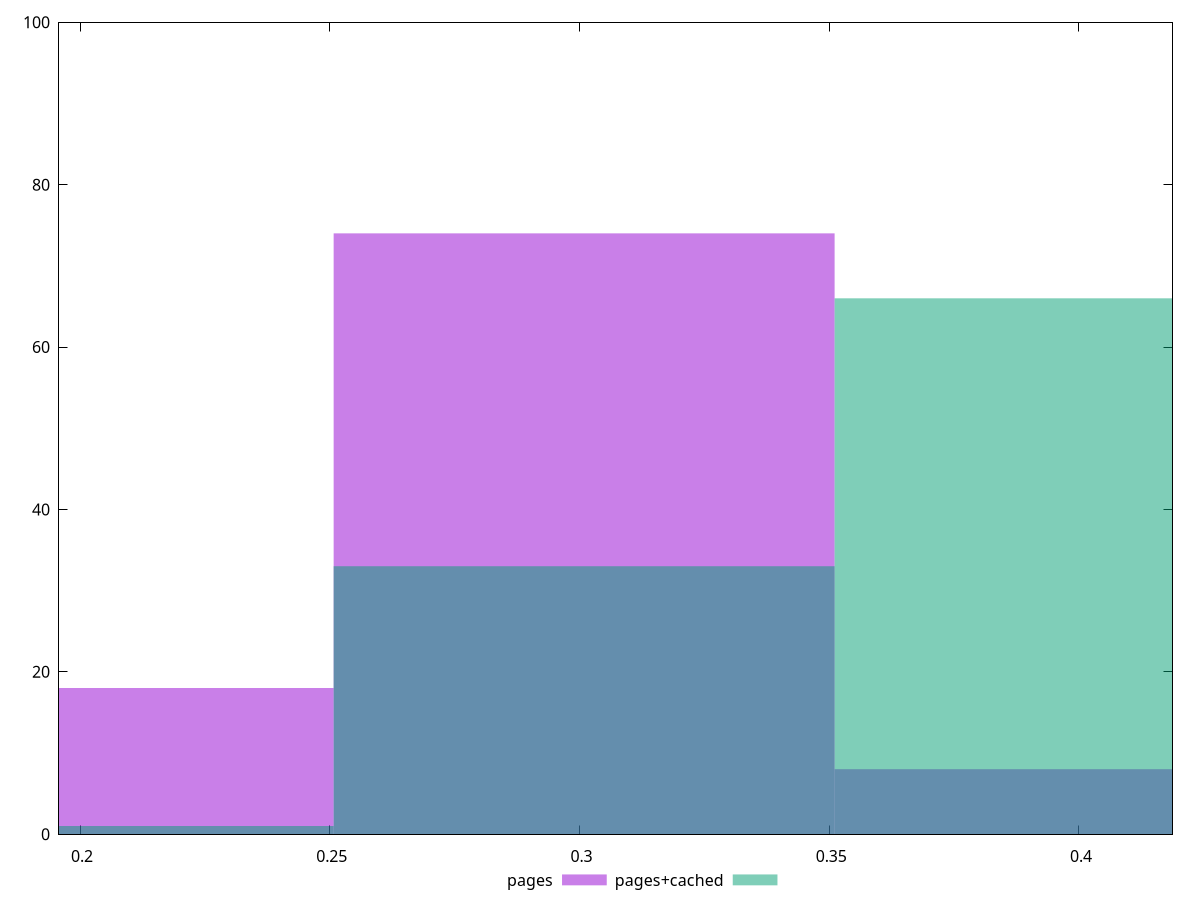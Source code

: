 reset

$pages <<EOF
0.20061982620714836 18
0.30092973931072253 74
0.4012396524142967 8
EOF

$pagesCached <<EOF
0.20061982620714836 1
0.4012396524142967 66
0.30092973931072253 33
EOF

set key outside below
set boxwidth 0.10030991310357418
set xrange [0.1957827127216305:0.4187420416717832]
set yrange [0:100]
set trange [0:100]
set style fill transparent solid 0.5 noborder
set terminal svg size 640, 500 enhanced background rgb 'white'
set output "report_00025_2021-02-22T21:38:55.199Z/meta/pScore/comparison/histogram/0_vs_1.svg"

plot $pages title "pages" with boxes, \
     $pagesCached title "pages+cached" with boxes

reset

